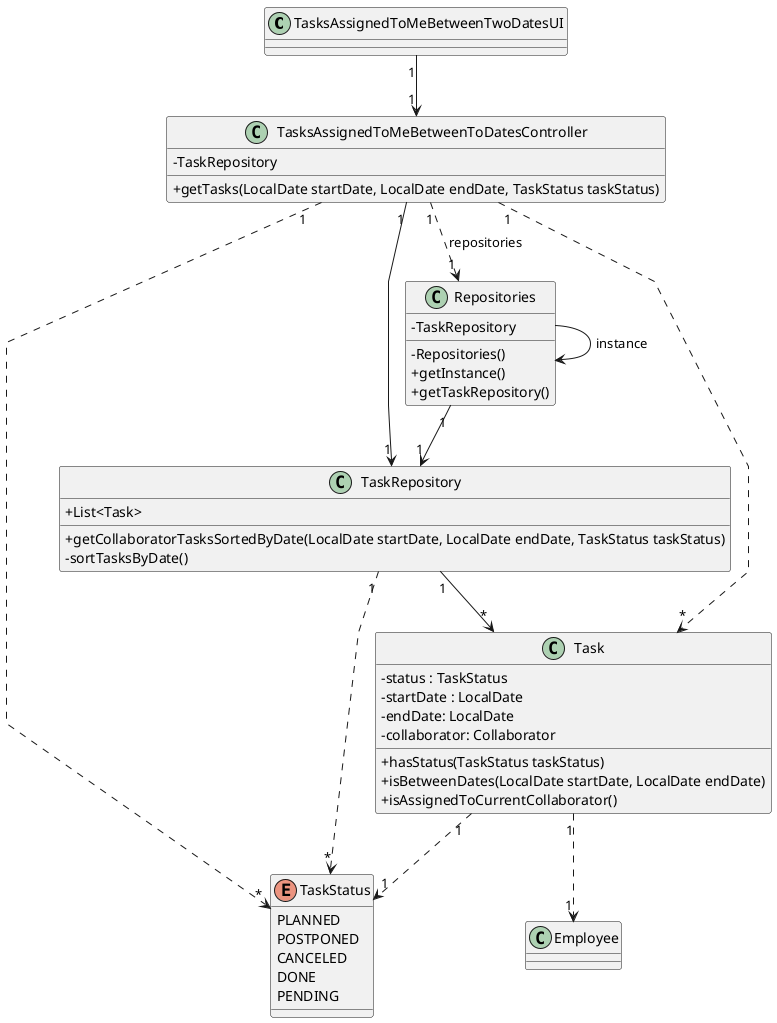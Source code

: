 @startuml
skinparam packageStyle rectangle
skinparam shadowing false
skinparam linetype polyline
skinparam classAttributeIconSize 0


class TasksAssignedToMeBetweenTwoDatesUI {

}


class TasksAssignedToMeBetweenToDatesController {
    -TaskRepository


    +getTasks(LocalDate startDate, LocalDate endDate, TaskStatus taskStatus)


}

class Repositories {
    -TaskRepository
    -Repositories()
    +getInstance()
    +getTaskRepository()
}

class TaskRepository {
    +List<Task>
    +getCollaboratorTasksSortedByDate(LocalDate startDate, LocalDate endDate, TaskStatus taskStatus)
    -sortTasksByDate()
}

class Task {
    -status : TaskStatus
    -startDate : LocalDate
    -endDate: LocalDate
    -collaborator: Collaborator
    +hasStatus(TaskStatus taskStatus)
    +isBetweenDates(LocalDate startDate, LocalDate endDate)
    +isAssignedToCurrentCollaborator()
}

enum TaskStatus {
    PLANNED
    POSTPONED
    CANCELED
    DONE
    PENDING
}

class Employee {
}

TasksAssignedToMeBetweenTwoDatesUI "1" --> "1" TasksAssignedToMeBetweenToDatesController
TasksAssignedToMeBetweenToDatesController "1" ..> "1" Repositories: repositories
TasksAssignedToMeBetweenToDatesController "1" --> "1" TaskRepository
TasksAssignedToMeBetweenToDatesController "1" ..> "*" Task
TasksAssignedToMeBetweenToDatesController "1" ..> "*" TaskStatus
Repositories --> Repositories: instance
Repositories "1" --> "1" TaskRepository
TaskRepository "1" ..> "*" TaskStatus
TaskRepository "1" --> "*" Task
Task "1" ..> "1" TaskStatus
Task "1" ..> "1" Employee

@enduml